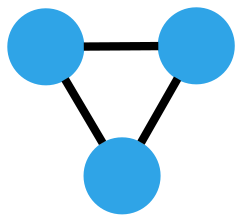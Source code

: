 // This work is licensed under a Creative Commons Attribution 4.0 International License.

graph {
	layout=neato
	node[shape=circle,color="#2fa4e7",style=filled]
	edge[penwidth=4]

	a -- b
	a -- c
	b -- c [constraint=false]

	a [label=""]
	b [label=""]
	c [label=""]
}

